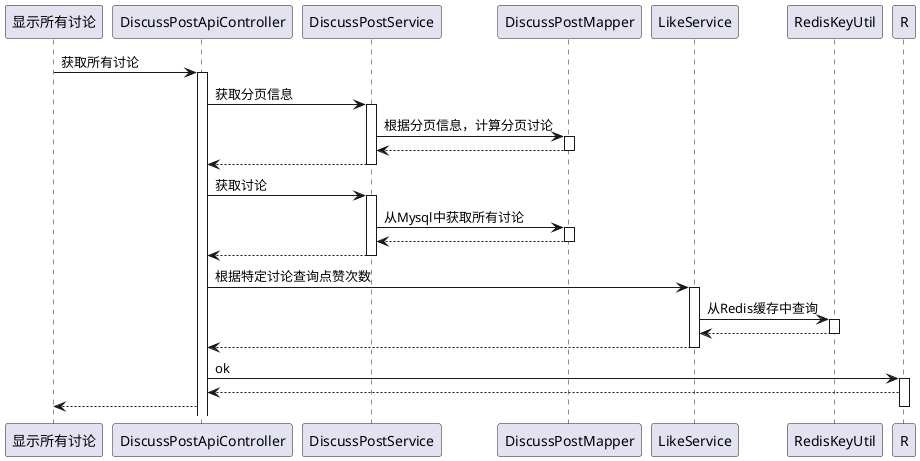 @startuml
participant 显示所有讨论
显示所有讨论 -> DiscussPostApiController : 获取所有讨论
activate DiscussPostApiController
DiscussPostApiController -> DiscussPostService : 获取分页信息
activate DiscussPostService
DiscussPostService -> DiscussPostMapper : 根据分页信息，计算分页讨论
activate DiscussPostMapper
DiscussPostMapper --> DiscussPostService
deactivate DiscussPostMapper
DiscussPostService --> DiscussPostApiController
deactivate DiscussPostService
DiscussPostApiController -> DiscussPostService : 获取讨论
activate DiscussPostService
DiscussPostService -> DiscussPostMapper : 从Mysql中获取所有讨论
activate DiscussPostMapper
DiscussPostMapper --> DiscussPostService
deactivate DiscussPostMapper
DiscussPostService --> DiscussPostApiController
deactivate DiscussPostService

DiscussPostApiController -> LikeService : 根据特定讨论查询点赞次数
activate LikeService

LikeService -> RedisKeyUtil : 从Redis缓存中查询
activate RedisKeyUtil
RedisKeyUtil --> LikeService
deactivate RedisKeyUtil
LikeService --> DiscussPostApiController

deactivate LikeService
DiscussPostApiController -> R : ok
activate R
R --> DiscussPostApiController
DiscussPostApiController --> 显示所有讨论
deactivate R

@enduml